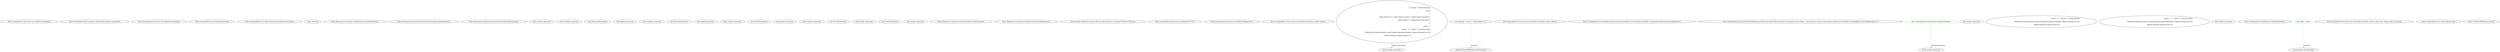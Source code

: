 digraph  {
n0 [cluster="CommandLine.Tests.Unit.Core.TokenTests.Equality()", label="Entry CommandLine.Tests.Unit.Core.TokenTests.Equality()", span="16-16"];
n1 [cluster="CommandLine.Tests.Unit.Core.TokenTests.Equality()", label="Assert.True(Token.Name(''nametok'').Equals(Token.Name(''nametok'')))", span="18-18"];
n2 [cluster="CommandLine.Tests.Unit.Core.TokenTests.Equality()", label="Exit CommandLine.Tests.Unit.Core.TokenTests.Equality()", span="16-16"];
n3 [cluster="CommandLine.Core.Token.Name(string)", label="Entry CommandLine.Core.Token.Name(string)", span="19-19"];
n4 [cluster="CommandLine.Core.Token.Equals(CommandLine.Core.Token)", label="Entry CommandLine.Core.Token.Equals(CommandLine.Core.Token)", span="55-55"];
n5 [cluster="Unk.True", label="Entry Unk.True", span=""];
m0_11 [cluster="Humanizer.Localisation.ArabicFormatter.ArabicFormatter()", file="NumberToWordsExtension.cs", label="Entry Humanizer.Localisation.ArabicFormatter.ArabicFormatter()", span="2-2"];
m0_3 [cluster="Humanizer.Localisation.RomanianFormatter.RomanianFormatter()", file="NumberToWordsExtension.cs", label="Entry Humanizer.Localisation.RomanianFormatter.RomanianFormatter()", span="2-2"];
m0_7 [cluster="Humanizer.Localisation.RussianFormatter.RussianFormatter()", file="NumberToWordsExtension.cs", label="Entry Humanizer.Localisation.RussianFormatter.RussianFormatter()", span="2-2"];
m0_16 [cluster="lambda expression", file="NumberToWordsExtension.cs", label="Entry lambda expression", span="19-19"];
m0_0 [cluster="lambda expression", file="NumberToWordsExtension.cs", label="Entry lambda expression", span="15-15"];
m0_1 [cluster="lambda expression", file="NumberToWordsExtension.cs", label="new RomanianFormatter()", span="15-15"];
m0_2 [cluster="lambda expression", file="NumberToWordsExtension.cs", label="Exit lambda expression", span="15-15"];
m0_4 [cluster="lambda expression", file="NumberToWordsExtension.cs", label="Entry lambda expression", span="16-16"];
m0_5 [cluster="lambda expression", file="NumberToWordsExtension.cs", label="new RussianFormatter()", span="16-16"];
m0_6 [cluster="lambda expression", file="NumberToWordsExtension.cs", label="Exit lambda expression", span="16-16"];
m0_8 [cluster="lambda expression", file="NumberToWordsExtension.cs", label="Entry lambda expression", span="17-17"];
m0_9 [cluster="lambda expression", file="NumberToWordsExtension.cs", label="new ArabicFormatter()", span="17-17"];
m0_10 [cluster="lambda expression", file="NumberToWordsExtension.cs", label="Exit lambda expression", span="17-17"];
m0_12 [cluster="lambda expression", file="NumberToWordsExtension.cs", label="Entry lambda expression", span="18-18"];
m0_13 [cluster="lambda expression", file="NumberToWordsExtension.cs", label="new SlovakFormatter()", span="18-18"];
m0_14 [cluster="lambda expression", file="NumberToWordsExtension.cs", label="Exit lambda expression", span="18-18"];
m0_17 [cluster="lambda expression", file="NumberToWordsExtension.cs", label="new CzechFormatter()", span="19-19"];
m0_18 [cluster="lambda expression", file="NumberToWordsExtension.cs", label="Exit lambda expression", span="19-19"];
m0_19 [cluster="Humanizer.Localisation.CzechFormatter.CzechFormatter()", file="NumberToWordsExtension.cs", label="Entry Humanizer.Localisation.CzechFormatter.CzechFormatter()", span="2-2"];
m0_15 [cluster="Humanizer.Localisation.SlovakFormatter.SlovakFormatter()", file="NumberToWordsExtension.cs", label="Entry Humanizer.Localisation.SlovakFormatter.SlovakFormatter()", span="2-2"];
m2_10 [cluster="System.Collections.Generic.IEnumerable<TSource>.Contains<TSource>(TSource)", file="SlovenianFormatter.cs", label="Entry System.Collections.Generic.IEnumerable<TSource>.Contains<TSource>(TSource)", span="0-0"];
m2_13 [cluster="CommandLine.Infrastructure.Maybe.Just<T>(T)", file="SlovenianFormatter.cs", label="Entry CommandLine.Infrastructure.Maybe.Just<T>(T)", span="71-71"];
m2_11 [cluster="CommandLine.Infrastructure.Maybe.Nothing<T>()", file="SlovenianFormatter.cs", label="Entry CommandLine.Infrastructure.Maybe.Nothing<T>()", span="66-66"];
m2_14 [cluster="CommandLine.Tests.Unit.Core.SwitchTests.Partition_switch_values()", file="SlovenianFormatter.cs", label="Entry CommandLine.Tests.Unit.Core.SwitchTests.Partition_switch_values()", span="28-28"];
m2_16 [cluster="CommandLine.Tests.Unit.Core.SwitchTests.Partition_switch_values()", file="SlovenianFormatter.cs", label="var result = Switch.Partition(\r\n                new []\r\n                    {\r\n                        Token.Name(''str''), Token.Value(''strvalue''), Token.Value(''freevalue''),\r\n                        Token.Name(''x''), Token.Value(''freevalue2'')\r\n                    },\r\n                name =>\r\n                    new[] { ''x'', ''switch'' }.Contains(name)\r\n                        ? Maybe.Just(TypeDescriptor.Create(TypeDescriptorKind.Boolean, Maybe.Nothing<int>()))\r\n                        : Maybe.Nothing<TypeDescriptor>())", span="32-41"];
m2_17 [cluster="CommandLine.Tests.Unit.Core.SwitchTests.Partition_switch_values()", file="SlovenianFormatter.cs", label="expected.ShouldAllBeEquivalentTo(result)", span="43-43"];
m2_15 [cluster="CommandLine.Tests.Unit.Core.SwitchTests.Partition_switch_values()", file="SlovenianFormatter.cs", label="var expected = new [] { Token.Name(''x'') }", span="30-30"];
m2_18 [cluster="CommandLine.Tests.Unit.Core.SwitchTests.Partition_switch_values()", file="SlovenianFormatter.cs", label="Exit CommandLine.Tests.Unit.Core.SwitchTests.Partition_switch_values()", span="28-28"];
m2_12 [cluster="CommandLine.Core.TypeDescriptor.Create(CommandLine.Core.TypeDescriptorKind, CommandLine.Infrastructure.Maybe<int>)", file="SlovenianFormatter.cs", label="Entry CommandLine.Core.TypeDescriptor.Create(CommandLine.Core.TypeDescriptorKind, CommandLine.Infrastructure.Maybe<int>)", span="36-36"];
m2_5 [cluster="CommandLine.Core.Switch.Partition(System.Collections.Generic.IEnumerable<CommandLine.Core.Token>, System.Func<string, CommandLine.Infrastructure.Maybe<CommandLine.Core.TypeDescriptor>>)", file="SlovenianFormatter.cs", label="Entry CommandLine.Core.Switch.Partition(System.Collections.Generic.IEnumerable<CommandLine.Core.Token>, System.Func<string, CommandLine.Infrastructure.Maybe<CommandLine.Core.TypeDescriptor>>)", span="11-11"];
m2_21 [cluster="lambda expression", file="SlovenianFormatter.cs", label="Entry lambda expression", span="38-41"];
m2_7 [cluster="lambda expression", file="SlovenianFormatter.cs", label="Entry lambda expression", span="19-22"];
m2_9 [cluster="lambda expression", file="SlovenianFormatter.cs", label="Exit lambda expression", span="19-22"];
m2_8 [cluster="lambda expression", file="SlovenianFormatter.cs", label="new[] { ''x'', ''switch'' }.Contains(name)\r\n                        ? Maybe.Just(TypeDescriptor.Create(TypeDescriptorKind.Boolean, Maybe.Nothing<int>()))\r\n                        : Maybe.Nothing<TypeDescriptor>()", span="20-22"];
m2_22 [cluster="lambda expression", file="SlovenianFormatter.cs", label="new[] { ''x'', ''switch'' }.Contains(name)\r\n                        ? Maybe.Just(TypeDescriptor.Create(TypeDescriptorKind.Boolean, Maybe.Nothing<int>()))\r\n                        : Maybe.Nothing<TypeDescriptor>()", span="39-41"];
m2_23 [cluster="lambda expression", file="SlovenianFormatter.cs", label="Exit lambda expression", span="38-41"];
m2_0 [cluster="CommandLine.ValueAttribute.ValueAttribute(int)", file="SlovenianFormatter.cs", label="Entry CommandLine.ValueAttribute.ValueAttribute(int)", span="17-17"];
m2_1 [cluster="CommandLine.ValueAttribute.ValueAttribute(int)", color=green, community=0, file="SlovenianFormatter.cs", label="this.index = index", prediction=0, span="19-19"];
m2_2 [cluster="CommandLine.ValueAttribute.ValueAttribute(int)", color=green, community=0, file="SlovenianFormatter.cs", label="Exit CommandLine.ValueAttribute.ValueAttribute(int)", prediction=1, span="17-17"];
m2_3 [cluster="CommandLine.Tests.Unit.Core.SwitchTests.Partition_switch_values_from_empty_token_sequence()", file="SlovenianFormatter.cs", label="CommandLine.ValueAttribute", span=""];
m2_4 [cluster="CommandLine.Tests.Unit.Core.SwitchTests.Partition_switch_values_from_empty_token_sequence()", file="SlovenianFormatter.cs", label="Exit CommandLine.Tests.Unit.Core.SwitchTests.Partition_switch_values_from_empty_token_sequence()", span="13-13"];
m2_20 [cluster="CommandLine.Core.Token.Value(string)", file="SlovenianFormatter.cs", label="Entry CommandLine.Core.Token.Value(string)", span="24-24"];
m2_6 [cluster="Unk.ShouldAllBeEquivalentTo", file="SlovenianFormatter.cs", label="Entry Unk.ShouldAllBeEquivalentTo", span=""];
m2_16 -> m2_21  [color=darkseagreen4, key=1, label="lambda expression", style=dashed];
m2_15 -> m2_17  [color=darkseagreen4, key=1, label=expected, style=dashed];
m2_1 -> m2_3  [color=green, key=1, label=expected, style=dashed];
m2_2 -> m2_7  [color=green, key=1, label="lambda expression", style=dashed];
}
